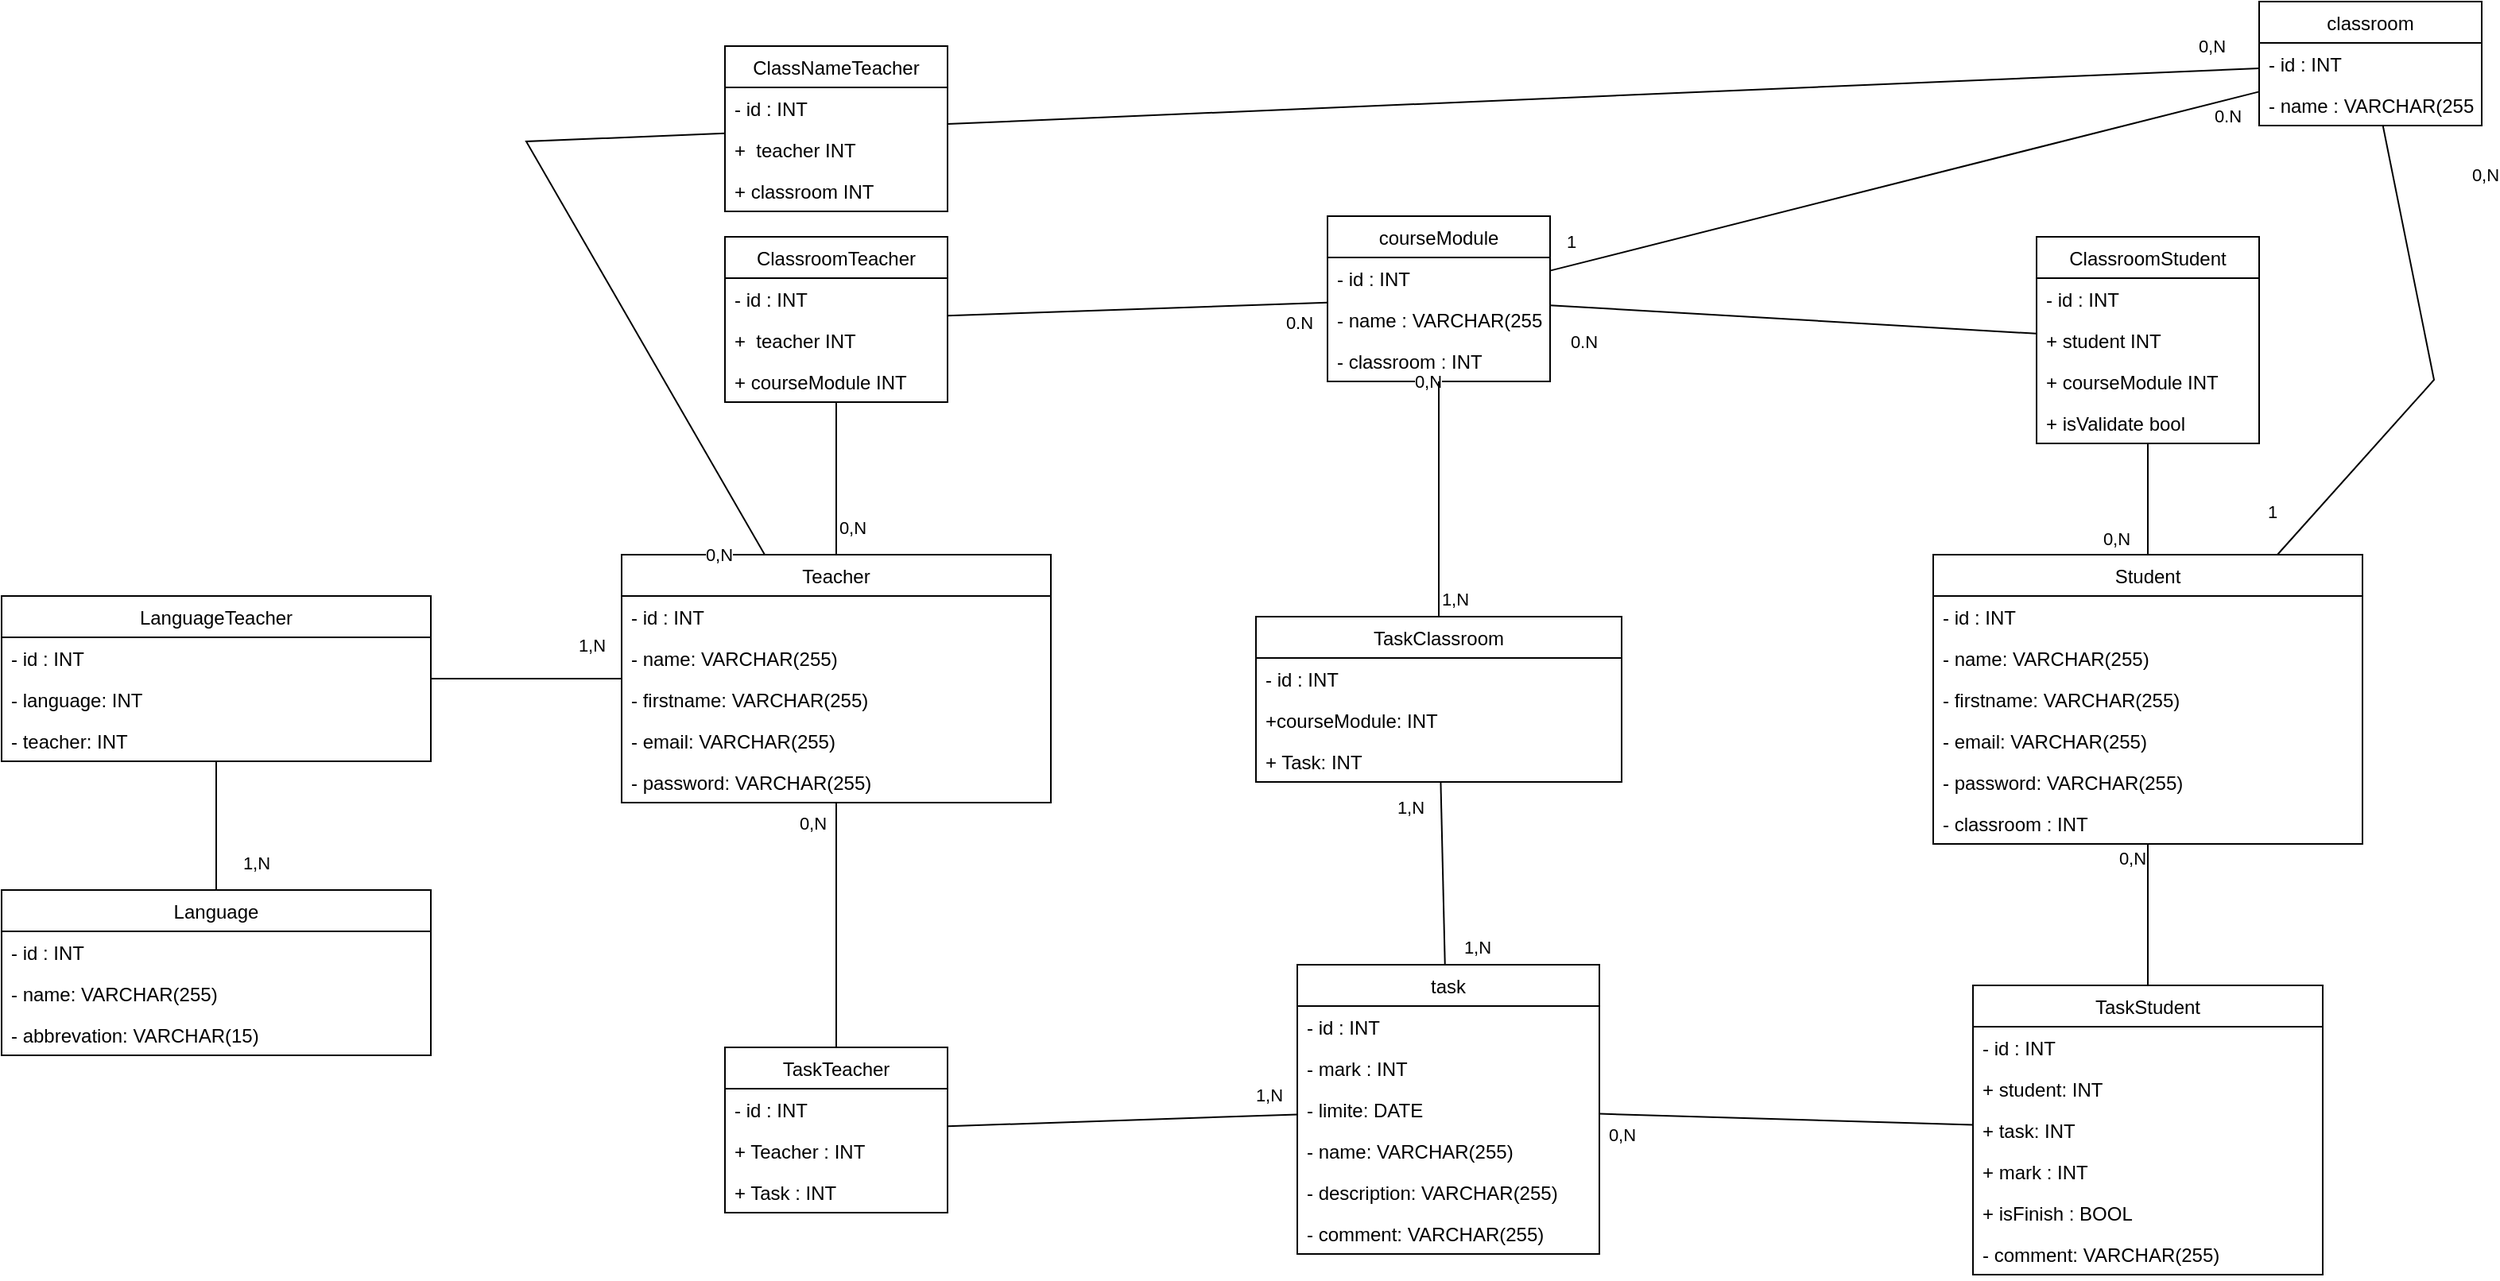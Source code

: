<mxfile>
    <diagram name="Page-1" id="3xG2T29z0rlvSFvxgJJf">
        <mxGraphModel dx="2094" dy="1705" grid="1" gridSize="10" guides="1" tooltips="1" connect="1" arrows="1" fold="1" page="1" pageScale="1" pageWidth="827" pageHeight="1169" math="0" shadow="0">
            <root>
                <mxCell id="0"/>
                <mxCell id="1" parent="0"/>
                <mxCell id="dKtftk5tmEQ_xPAUpAuJ-1" value="Teacher" style="swimlane;fontStyle=0;childLayout=stackLayout;horizontal=1;startSize=26;fillColor=none;horizontalStack=0;resizeParent=1;resizeParentMax=0;resizeLast=0;collapsible=1;marginBottom=0;" parent="1" vertex="1">
                    <mxGeometry x="30" y="270" width="270" height="156" as="geometry"/>
                </mxCell>
                <mxCell id="dKtftk5tmEQ_xPAUpAuJ-4" value="- id : INT" style="text;strokeColor=none;fillColor=none;align=left;verticalAlign=top;spacingLeft=4;spacingRight=4;overflow=hidden;rotatable=0;points=[[0,0.5],[1,0.5]];portConstraint=eastwest;" parent="dKtftk5tmEQ_xPAUpAuJ-1" vertex="1">
                    <mxGeometry y="26" width="270" height="26" as="geometry"/>
                </mxCell>
                <mxCell id="dKtftk5tmEQ_xPAUpAuJ-2" value="- name: VARCHAR(255)" style="text;strokeColor=none;fillColor=none;align=left;verticalAlign=top;spacingLeft=4;spacingRight=4;overflow=hidden;rotatable=0;points=[[0,0.5],[1,0.5]];portConstraint=eastwest;" parent="dKtftk5tmEQ_xPAUpAuJ-1" vertex="1">
                    <mxGeometry y="52" width="270" height="26" as="geometry"/>
                </mxCell>
                <mxCell id="dKtftk5tmEQ_xPAUpAuJ-5" value="- firstname: VARCHAR(255)" style="text;strokeColor=none;fillColor=none;align=left;verticalAlign=top;spacingLeft=4;spacingRight=4;overflow=hidden;rotatable=0;points=[[0,0.5],[1,0.5]];portConstraint=eastwest;" parent="dKtftk5tmEQ_xPAUpAuJ-1" vertex="1">
                    <mxGeometry y="78" width="270" height="26" as="geometry"/>
                </mxCell>
                <mxCell id="dKtftk5tmEQ_xPAUpAuJ-3" value="- email: VARCHAR(255)" style="text;strokeColor=none;fillColor=none;align=left;verticalAlign=top;spacingLeft=4;spacingRight=4;overflow=hidden;rotatable=0;points=[[0,0.5],[1,0.5]];portConstraint=eastwest;" parent="dKtftk5tmEQ_xPAUpAuJ-1" vertex="1">
                    <mxGeometry y="104" width="270" height="26" as="geometry"/>
                </mxCell>
                <mxCell id="dKtftk5tmEQ_xPAUpAuJ-6" value="- password: VARCHAR(255)" style="text;strokeColor=none;fillColor=none;align=left;verticalAlign=top;spacingLeft=4;spacingRight=4;overflow=hidden;rotatable=0;points=[[0,0.5],[1,0.5]];portConstraint=eastwest;" parent="dKtftk5tmEQ_xPAUpAuJ-1" vertex="1">
                    <mxGeometry y="130" width="270" height="26" as="geometry"/>
                </mxCell>
                <mxCell id="dKtftk5tmEQ_xPAUpAuJ-8" value="Student" style="swimlane;fontStyle=0;childLayout=stackLayout;horizontal=1;startSize=26;fillColor=none;horizontalStack=0;resizeParent=1;resizeParentMax=0;resizeLast=0;collapsible=1;marginBottom=0;" parent="1" vertex="1">
                    <mxGeometry x="855" y="270" width="270" height="182" as="geometry"/>
                </mxCell>
                <mxCell id="dKtftk5tmEQ_xPAUpAuJ-9" value="- id : INT" style="text;strokeColor=none;fillColor=none;align=left;verticalAlign=top;spacingLeft=4;spacingRight=4;overflow=hidden;rotatable=0;points=[[0,0.5],[1,0.5]];portConstraint=eastwest;" parent="dKtftk5tmEQ_xPAUpAuJ-8" vertex="1">
                    <mxGeometry y="26" width="270" height="26" as="geometry"/>
                </mxCell>
                <mxCell id="dKtftk5tmEQ_xPAUpAuJ-10" value="- name: VARCHAR(255)" style="text;strokeColor=none;fillColor=none;align=left;verticalAlign=top;spacingLeft=4;spacingRight=4;overflow=hidden;rotatable=0;points=[[0,0.5],[1,0.5]];portConstraint=eastwest;" parent="dKtftk5tmEQ_xPAUpAuJ-8" vertex="1">
                    <mxGeometry y="52" width="270" height="26" as="geometry"/>
                </mxCell>
                <mxCell id="dKtftk5tmEQ_xPAUpAuJ-11" value="- firstname: VARCHAR(255)" style="text;strokeColor=none;fillColor=none;align=left;verticalAlign=top;spacingLeft=4;spacingRight=4;overflow=hidden;rotatable=0;points=[[0,0.5],[1,0.5]];portConstraint=eastwest;" parent="dKtftk5tmEQ_xPAUpAuJ-8" vertex="1">
                    <mxGeometry y="78" width="270" height="26" as="geometry"/>
                </mxCell>
                <mxCell id="dKtftk5tmEQ_xPAUpAuJ-12" value="- email: VARCHAR(255)" style="text;strokeColor=none;fillColor=none;align=left;verticalAlign=top;spacingLeft=4;spacingRight=4;overflow=hidden;rotatable=0;points=[[0,0.5],[1,0.5]];portConstraint=eastwest;" parent="dKtftk5tmEQ_xPAUpAuJ-8" vertex="1">
                    <mxGeometry y="104" width="270" height="26" as="geometry"/>
                </mxCell>
                <mxCell id="dKtftk5tmEQ_xPAUpAuJ-13" value="- password: VARCHAR(255)" style="text;strokeColor=none;fillColor=none;align=left;verticalAlign=top;spacingLeft=4;spacingRight=4;overflow=hidden;rotatable=0;points=[[0,0.5],[1,0.5]];portConstraint=eastwest;" parent="dKtftk5tmEQ_xPAUpAuJ-8" vertex="1">
                    <mxGeometry y="130" width="270" height="26" as="geometry"/>
                </mxCell>
                <mxCell id="39" value="- classroom : INT" style="text;strokeColor=none;fillColor=none;align=left;verticalAlign=top;spacingLeft=4;spacingRight=4;overflow=hidden;rotatable=0;points=[[0,0.5],[1,0.5]];portConstraint=eastwest;" parent="dKtftk5tmEQ_xPAUpAuJ-8" vertex="1">
                    <mxGeometry y="156" width="270" height="26" as="geometry"/>
                </mxCell>
                <mxCell id="dKtftk5tmEQ_xPAUpAuJ-14" value="courseModule" style="swimlane;fontStyle=0;childLayout=stackLayout;horizontal=1;startSize=26;fillColor=none;horizontalStack=0;resizeParent=1;resizeParentMax=0;resizeLast=0;collapsible=1;marginBottom=0;" parent="1" vertex="1">
                    <mxGeometry x="474" y="57" width="140" height="104" as="geometry"/>
                </mxCell>
                <mxCell id="dKtftk5tmEQ_xPAUpAuJ-15" value="- id : INT" style="text;strokeColor=none;fillColor=none;align=left;verticalAlign=top;spacingLeft=4;spacingRight=4;overflow=hidden;rotatable=0;points=[[0,0.5],[1,0.5]];portConstraint=eastwest;" parent="dKtftk5tmEQ_xPAUpAuJ-14" vertex="1">
                    <mxGeometry y="26" width="140" height="26" as="geometry"/>
                </mxCell>
                <mxCell id="dKtftk5tmEQ_xPAUpAuJ-16" value="- name : VARCHAR(255)" style="text;strokeColor=none;fillColor=none;align=left;verticalAlign=top;spacingLeft=4;spacingRight=4;overflow=hidden;rotatable=0;points=[[0,0.5],[1,0.5]];portConstraint=eastwest;" parent="dKtftk5tmEQ_xPAUpAuJ-14" vertex="1">
                    <mxGeometry y="52" width="140" height="26" as="geometry"/>
                </mxCell>
                <mxCell id="dKtftk5tmEQ_xPAUpAuJ-76" value="" style="endArrow=none;html=1;rounded=0;startArrow=none;" parent="dKtftk5tmEQ_xPAUpAuJ-14" source="32" target="dKtftk5tmEQ_xPAUpAuJ-14" edge="1">
                    <mxGeometry relative="1" as="geometry">
                        <mxPoint x="200" y="330" as="sourcePoint"/>
                        <mxPoint x="360" y="330" as="targetPoint"/>
                    </mxGeometry>
                </mxCell>
                <mxCell id="dKtftk5tmEQ_xPAUpAuJ-79" value="0,N" style="edgeLabel;html=1;align=center;verticalAlign=middle;resizable=0;points=[];" parent="dKtftk5tmEQ_xPAUpAuJ-76" vertex="1" connectable="0">
                    <mxGeometry x="0.801" y="3" relative="1" as="geometry">
                        <mxPoint x="-7" as="offset"/>
                    </mxGeometry>
                </mxCell>
                <mxCell id="32" value="- classroom : INT" style="text;strokeColor=none;fillColor=none;align=left;verticalAlign=top;spacingLeft=4;spacingRight=4;overflow=hidden;rotatable=0;points=[[0,0.5],[1,0.5]];portConstraint=eastwest;" parent="dKtftk5tmEQ_xPAUpAuJ-14" vertex="1">
                    <mxGeometry y="78" width="140" height="26" as="geometry"/>
                </mxCell>
                <mxCell id="dKtftk5tmEQ_xPAUpAuJ-18" value="ClassroomStudent" style="swimlane;fontStyle=0;childLayout=stackLayout;horizontal=1;startSize=26;fillColor=none;horizontalStack=0;resizeParent=1;resizeParentMax=0;resizeLast=0;collapsible=1;marginBottom=0;" parent="1" vertex="1">
                    <mxGeometry x="920" y="70" width="140" height="130" as="geometry"/>
                </mxCell>
                <mxCell id="62" value="- id : INT" style="text;strokeColor=none;fillColor=none;align=left;verticalAlign=top;spacingLeft=4;spacingRight=4;overflow=hidden;rotatable=0;points=[[0,0.5],[1,0.5]];portConstraint=eastwest;" parent="dKtftk5tmEQ_xPAUpAuJ-18" vertex="1">
                    <mxGeometry y="26" width="140" height="26" as="geometry"/>
                </mxCell>
                <mxCell id="dKtftk5tmEQ_xPAUpAuJ-19" value="+ student INT" style="text;strokeColor=none;fillColor=none;align=left;verticalAlign=top;spacingLeft=4;spacingRight=4;overflow=hidden;rotatable=0;points=[[0,0.5],[1,0.5]];portConstraint=eastwest;" parent="dKtftk5tmEQ_xPAUpAuJ-18" vertex="1">
                    <mxGeometry y="52" width="140" height="26" as="geometry"/>
                </mxCell>
                <mxCell id="dKtftk5tmEQ_xPAUpAuJ-20" value="+ courseModule INT" style="text;strokeColor=none;fillColor=none;align=left;verticalAlign=top;spacingLeft=4;spacingRight=4;overflow=hidden;rotatable=0;points=[[0,0.5],[1,0.5]];portConstraint=eastwest;" parent="dKtftk5tmEQ_xPAUpAuJ-18" vertex="1">
                    <mxGeometry y="78" width="140" height="26" as="geometry"/>
                </mxCell>
                <mxCell id="54" value="+ isValidate bool" style="text;strokeColor=none;fillColor=none;align=left;verticalAlign=top;spacingLeft=4;spacingRight=4;overflow=hidden;rotatable=0;points=[[0,0.5],[1,0.5]];portConstraint=eastwest;" parent="dKtftk5tmEQ_xPAUpAuJ-18" vertex="1">
                    <mxGeometry y="104" width="140" height="26" as="geometry"/>
                </mxCell>
                <mxCell id="dKtftk5tmEQ_xPAUpAuJ-22" value="ClassroomTeacher" style="swimlane;fontStyle=0;childLayout=stackLayout;horizontal=1;startSize=26;fillColor=none;horizontalStack=0;resizeParent=1;resizeParentMax=0;resizeLast=0;collapsible=1;marginBottom=0;" parent="1" vertex="1">
                    <mxGeometry x="95" y="70" width="140" height="104" as="geometry"/>
                </mxCell>
                <mxCell id="60" value="- id : INT" style="text;strokeColor=none;fillColor=none;align=left;verticalAlign=top;spacingLeft=4;spacingRight=4;overflow=hidden;rotatable=0;points=[[0,0.5],[1,0.5]];portConstraint=eastwest;" parent="dKtftk5tmEQ_xPAUpAuJ-22" vertex="1">
                    <mxGeometry y="26" width="140" height="26" as="geometry"/>
                </mxCell>
                <mxCell id="dKtftk5tmEQ_xPAUpAuJ-23" value="+  teacher INT" style="text;strokeColor=none;fillColor=none;align=left;verticalAlign=top;spacingLeft=4;spacingRight=4;overflow=hidden;rotatable=0;points=[[0,0.5],[1,0.5]];portConstraint=eastwest;" parent="dKtftk5tmEQ_xPAUpAuJ-22" vertex="1">
                    <mxGeometry y="52" width="140" height="26" as="geometry"/>
                </mxCell>
                <mxCell id="dKtftk5tmEQ_xPAUpAuJ-24" value="+ courseModule INT" style="text;strokeColor=none;fillColor=none;align=left;verticalAlign=top;spacingLeft=4;spacingRight=4;overflow=hidden;rotatable=0;points=[[0,0.5],[1,0.5]];portConstraint=eastwest;" parent="dKtftk5tmEQ_xPAUpAuJ-22" vertex="1">
                    <mxGeometry y="78" width="140" height="26" as="geometry"/>
                </mxCell>
                <mxCell id="dKtftk5tmEQ_xPAUpAuJ-25" value="task" style="swimlane;fontStyle=0;childLayout=stackLayout;horizontal=1;startSize=26;fillColor=none;horizontalStack=0;resizeParent=1;resizeParentMax=0;resizeLast=0;collapsible=1;marginBottom=0;" parent="1" vertex="1">
                    <mxGeometry x="455" y="528" width="190" height="182" as="geometry"/>
                </mxCell>
                <mxCell id="dKtftk5tmEQ_xPAUpAuJ-26" value="- id : INT" style="text;strokeColor=none;fillColor=none;align=left;verticalAlign=top;spacingLeft=4;spacingRight=4;overflow=hidden;rotatable=0;points=[[0,0.5],[1,0.5]];portConstraint=eastwest;" parent="dKtftk5tmEQ_xPAUpAuJ-25" vertex="1">
                    <mxGeometry y="26" width="190" height="26" as="geometry"/>
                </mxCell>
                <mxCell id="dKtftk5tmEQ_xPAUpAuJ-27" value="- mark : INT" style="text;strokeColor=none;fillColor=none;align=left;verticalAlign=top;spacingLeft=4;spacingRight=4;overflow=hidden;rotatable=0;points=[[0,0.5],[1,0.5]];portConstraint=eastwest;" parent="dKtftk5tmEQ_xPAUpAuJ-25" vertex="1">
                    <mxGeometry y="52" width="190" height="26" as="geometry"/>
                </mxCell>
                <mxCell id="dKtftk5tmEQ_xPAUpAuJ-71" value="- limite: DATE" style="text;strokeColor=none;fillColor=none;align=left;verticalAlign=top;spacingLeft=4;spacingRight=4;overflow=hidden;rotatable=0;points=[[0,0.5],[1,0.5]];portConstraint=eastwest;" parent="dKtftk5tmEQ_xPAUpAuJ-25" vertex="1">
                    <mxGeometry y="78" width="190" height="26" as="geometry"/>
                </mxCell>
                <mxCell id="4" value="- name: VARCHAR(255)" style="text;strokeColor=none;fillColor=none;align=left;verticalAlign=top;spacingLeft=4;spacingRight=4;overflow=hidden;rotatable=0;points=[[0,0.5],[1,0.5]];portConstraint=eastwest;" parent="dKtftk5tmEQ_xPAUpAuJ-25" vertex="1">
                    <mxGeometry y="104" width="190" height="26" as="geometry"/>
                </mxCell>
                <mxCell id="6" value="- description: VARCHAR(255)" style="text;strokeColor=none;fillColor=none;align=left;verticalAlign=top;spacingLeft=4;spacingRight=4;overflow=hidden;rotatable=0;points=[[0,0.5],[1,0.5]];portConstraint=eastwest;" parent="dKtftk5tmEQ_xPAUpAuJ-25" vertex="1">
                    <mxGeometry y="130" width="190" height="26" as="geometry"/>
                </mxCell>
                <mxCell id="2" value="- comment: VARCHAR(255)" style="text;strokeColor=none;fillColor=none;align=left;verticalAlign=top;spacingLeft=4;spacingRight=4;overflow=hidden;rotatable=0;points=[[0,0.5],[1,0.5]];portConstraint=eastwest;" parent="dKtftk5tmEQ_xPAUpAuJ-25" vertex="1">
                    <mxGeometry y="156" width="190" height="26" as="geometry"/>
                </mxCell>
                <mxCell id="dKtftk5tmEQ_xPAUpAuJ-29" value="" style="endArrow=none;html=1;rounded=0;exitX=0.5;exitY=0;exitDx=0;exitDy=0;" parent="1" source="dKtftk5tmEQ_xPAUpAuJ-1" target="dKtftk5tmEQ_xPAUpAuJ-22" edge="1">
                    <mxGeometry relative="1" as="geometry">
                        <mxPoint x="330" y="260" as="sourcePoint"/>
                        <mxPoint x="490" y="260" as="targetPoint"/>
                    </mxGeometry>
                </mxCell>
                <mxCell id="dKtftk5tmEQ_xPAUpAuJ-30" value="0,N" style="edgeLabel;html=1;align=center;verticalAlign=middle;resizable=0;points=[];" parent="dKtftk5tmEQ_xPAUpAuJ-29" vertex="1" connectable="0">
                    <mxGeometry x="-0.401" y="-2" relative="1" as="geometry">
                        <mxPoint x="8" y="12" as="offset"/>
                    </mxGeometry>
                </mxCell>
                <mxCell id="dKtftk5tmEQ_xPAUpAuJ-33" value="" style="endArrow=none;html=1;rounded=0;" parent="1" source="dKtftk5tmEQ_xPAUpAuJ-14" target="dKtftk5tmEQ_xPAUpAuJ-22" edge="1">
                    <mxGeometry relative="1" as="geometry">
                        <mxPoint x="230" y="270" as="sourcePoint"/>
                        <mxPoint x="230" y="148" as="targetPoint"/>
                    </mxGeometry>
                </mxCell>
                <mxCell id="dKtftk5tmEQ_xPAUpAuJ-34" value="0.N" style="edgeLabel;html=1;align=center;verticalAlign=middle;resizable=0;points=[];" parent="dKtftk5tmEQ_xPAUpAuJ-33" vertex="1" connectable="0">
                    <mxGeometry x="-0.401" y="-2" relative="1" as="geometry">
                        <mxPoint x="53" y="12" as="offset"/>
                    </mxGeometry>
                </mxCell>
                <mxCell id="dKtftk5tmEQ_xPAUpAuJ-37" value="" style="endArrow=none;html=1;rounded=0;" parent="1" source="dKtftk5tmEQ_xPAUpAuJ-14" target="dKtftk5tmEQ_xPAUpAuJ-18" edge="1">
                    <mxGeometry relative="1" as="geometry">
                        <mxPoint x="630" y="120" as="sourcePoint"/>
                        <mxPoint x="790" y="120" as="targetPoint"/>
                    </mxGeometry>
                </mxCell>
                <mxCell id="dKtftk5tmEQ_xPAUpAuJ-38" value="0.N" style="edgeLabel;html=1;align=center;verticalAlign=middle;resizable=0;points=[];" parent="dKtftk5tmEQ_xPAUpAuJ-37" vertex="1" connectable="0">
                    <mxGeometry x="-0.86" y="-1" relative="1" as="geometry">
                        <mxPoint x="-1" y="20" as="offset"/>
                    </mxGeometry>
                </mxCell>
                <mxCell id="dKtftk5tmEQ_xPAUpAuJ-40" value="" style="endArrow=none;html=1;rounded=0;" parent="1" source="dKtftk5tmEQ_xPAUpAuJ-18" target="dKtftk5tmEQ_xPAUpAuJ-8" edge="1">
                    <mxGeometry relative="1" as="geometry">
                        <mxPoint x="330" y="260" as="sourcePoint"/>
                        <mxPoint x="490" y="260" as="targetPoint"/>
                    </mxGeometry>
                </mxCell>
                <mxCell id="dKtftk5tmEQ_xPAUpAuJ-41" value="0,N" style="edgeLabel;html=1;align=center;verticalAlign=middle;resizable=0;points=[];" parent="dKtftk5tmEQ_xPAUpAuJ-40" vertex="1" connectable="0">
                    <mxGeometry x="0.813" y="-2" relative="1" as="geometry">
                        <mxPoint x="-18" y="-4" as="offset"/>
                    </mxGeometry>
                </mxCell>
                <mxCell id="dKtftk5tmEQ_xPAUpAuJ-48" value="TaskStudent" style="swimlane;fontStyle=0;childLayout=stackLayout;horizontal=1;startSize=26;fillColor=none;horizontalStack=0;resizeParent=1;resizeParentMax=0;resizeLast=0;collapsible=1;marginBottom=0;" parent="1" vertex="1">
                    <mxGeometry x="880" y="541" width="220" height="182" as="geometry"/>
                </mxCell>
                <mxCell id="57" value="- id : INT" style="text;strokeColor=none;fillColor=none;align=left;verticalAlign=top;spacingLeft=4;spacingRight=4;overflow=hidden;rotatable=0;points=[[0,0.5],[1,0.5]];portConstraint=eastwest;" parent="dKtftk5tmEQ_xPAUpAuJ-48" vertex="1">
                    <mxGeometry y="26" width="220" height="26" as="geometry"/>
                </mxCell>
                <mxCell id="dKtftk5tmEQ_xPAUpAuJ-49" value="+ student: INT" style="text;strokeColor=none;fillColor=none;align=left;verticalAlign=top;spacingLeft=4;spacingRight=4;overflow=hidden;rotatable=0;points=[[0,0.5],[1,0.5]];portConstraint=eastwest;" parent="dKtftk5tmEQ_xPAUpAuJ-48" vertex="1">
                    <mxGeometry y="52" width="220" height="26" as="geometry"/>
                </mxCell>
                <mxCell id="dKtftk5tmEQ_xPAUpAuJ-50" value="+ task: INT " style="text;strokeColor=none;fillColor=none;align=left;verticalAlign=top;spacingLeft=4;spacingRight=4;overflow=hidden;rotatable=0;points=[[0,0.5],[1,0.5]];portConstraint=eastwest;" parent="dKtftk5tmEQ_xPAUpAuJ-48" vertex="1">
                    <mxGeometry y="78" width="220" height="26" as="geometry"/>
                </mxCell>
                <mxCell id="dKtftk5tmEQ_xPAUpAuJ-51" value="+ mark : INT" style="text;strokeColor=none;fillColor=none;align=left;verticalAlign=top;spacingLeft=4;spacingRight=4;overflow=hidden;rotatable=0;points=[[0,0.5],[1,0.5]];portConstraint=eastwest;" parent="dKtftk5tmEQ_xPAUpAuJ-48" vertex="1">
                    <mxGeometry y="104" width="220" height="26" as="geometry"/>
                </mxCell>
                <mxCell id="28" value="+ isFinish : BOOL" style="text;strokeColor=none;fillColor=none;align=left;verticalAlign=top;spacingLeft=4;spacingRight=4;overflow=hidden;rotatable=0;points=[[0,0.5],[1,0.5]];portConstraint=eastwest;" parent="dKtftk5tmEQ_xPAUpAuJ-48" vertex="1">
                    <mxGeometry y="130" width="220" height="26" as="geometry"/>
                </mxCell>
                <mxCell id="55" value="- comment: VARCHAR(255)" style="text;strokeColor=none;fillColor=none;align=left;verticalAlign=top;spacingLeft=4;spacingRight=4;overflow=hidden;rotatable=0;points=[[0,0.5],[1,0.5]];portConstraint=eastwest;" parent="dKtftk5tmEQ_xPAUpAuJ-48" vertex="1">
                    <mxGeometry y="156" width="220" height="26" as="geometry"/>
                </mxCell>
                <mxCell id="dKtftk5tmEQ_xPAUpAuJ-52" value="" style="endArrow=none;html=1;rounded=0;" parent="1" source="dKtftk5tmEQ_xPAUpAuJ-8" target="dKtftk5tmEQ_xPAUpAuJ-48" edge="1">
                    <mxGeometry relative="1" as="geometry">
                        <mxPoint x="680" y="500" as="sourcePoint"/>
                        <mxPoint x="840" y="500" as="targetPoint"/>
                    </mxGeometry>
                </mxCell>
                <mxCell id="dKtftk5tmEQ_xPAUpAuJ-55" value="0,N" style="edgeLabel;html=1;align=center;verticalAlign=middle;resizable=0;points=[];" parent="dKtftk5tmEQ_xPAUpAuJ-52" vertex="1" connectable="0">
                    <mxGeometry x="-0.816" relative="1" as="geometry">
                        <mxPoint x="-10" y="1" as="offset"/>
                    </mxGeometry>
                </mxCell>
                <mxCell id="dKtftk5tmEQ_xPAUpAuJ-53" value="" style="endArrow=none;html=1;rounded=0;" parent="1" source="dKtftk5tmEQ_xPAUpAuJ-25" target="dKtftk5tmEQ_xPAUpAuJ-48" edge="1">
                    <mxGeometry relative="1" as="geometry">
                        <mxPoint x="680" y="500" as="sourcePoint"/>
                        <mxPoint x="840" y="500" as="targetPoint"/>
                    </mxGeometry>
                </mxCell>
                <mxCell id="dKtftk5tmEQ_xPAUpAuJ-56" value="0,N" style="edgeLabel;html=1;align=center;verticalAlign=middle;resizable=0;points=[];" parent="dKtftk5tmEQ_xPAUpAuJ-53" vertex="1" connectable="0">
                    <mxGeometry x="-0.88" y="-2" relative="1" as="geometry">
                        <mxPoint y="11" as="offset"/>
                    </mxGeometry>
                </mxCell>
                <mxCell id="dKtftk5tmEQ_xPAUpAuJ-62" value="TaskTeacher" style="swimlane;fontStyle=0;childLayout=stackLayout;horizontal=1;startSize=26;fillColor=none;horizontalStack=0;resizeParent=1;resizeParentMax=0;resizeLast=0;collapsible=1;marginBottom=0;" parent="1" vertex="1">
                    <mxGeometry x="95" y="580" width="140" height="104" as="geometry"/>
                </mxCell>
                <mxCell id="59" value="- id : INT" style="text;strokeColor=none;fillColor=none;align=left;verticalAlign=top;spacingLeft=4;spacingRight=4;overflow=hidden;rotatable=0;points=[[0,0.5],[1,0.5]];portConstraint=eastwest;" parent="dKtftk5tmEQ_xPAUpAuJ-62" vertex="1">
                    <mxGeometry y="26" width="140" height="26" as="geometry"/>
                </mxCell>
                <mxCell id="dKtftk5tmEQ_xPAUpAuJ-63" value="+ Teacher : INT" style="text;strokeColor=none;fillColor=none;align=left;verticalAlign=top;spacingLeft=4;spacingRight=4;overflow=hidden;rotatable=0;points=[[0,0.5],[1,0.5]];portConstraint=eastwest;" parent="dKtftk5tmEQ_xPAUpAuJ-62" vertex="1">
                    <mxGeometry y="52" width="140" height="26" as="geometry"/>
                </mxCell>
                <mxCell id="dKtftk5tmEQ_xPAUpAuJ-64" value="+ Task : INT" style="text;strokeColor=none;fillColor=none;align=left;verticalAlign=top;spacingLeft=4;spacingRight=4;overflow=hidden;rotatable=0;points=[[0,0.5],[1,0.5]];portConstraint=eastwest;" parent="dKtftk5tmEQ_xPAUpAuJ-62" vertex="1">
                    <mxGeometry y="78" width="140" height="26" as="geometry"/>
                </mxCell>
                <mxCell id="dKtftk5tmEQ_xPAUpAuJ-66" value="" style="endArrow=none;html=1;rounded=0;" parent="1" source="dKtftk5tmEQ_xPAUpAuJ-62" target="dKtftk5tmEQ_xPAUpAuJ-25" edge="1">
                    <mxGeometry relative="1" as="geometry">
                        <mxPoint x="680" y="400" as="sourcePoint"/>
                        <mxPoint x="840" y="400" as="targetPoint"/>
                    </mxGeometry>
                </mxCell>
                <mxCell id="dKtftk5tmEQ_xPAUpAuJ-70" value="1,N" style="edgeLabel;html=1;align=center;verticalAlign=middle;resizable=0;points=[];" parent="dKtftk5tmEQ_xPAUpAuJ-66" vertex="1" connectable="0">
                    <mxGeometry x="0.861" y="-1" relative="1" as="geometry">
                        <mxPoint x="-3" y="-14" as="offset"/>
                    </mxGeometry>
                </mxCell>
                <mxCell id="dKtftk5tmEQ_xPAUpAuJ-67" value="" style="endArrow=none;html=1;rounded=0;" parent="1" source="dKtftk5tmEQ_xPAUpAuJ-62" target="dKtftk5tmEQ_xPAUpAuJ-1" edge="1">
                    <mxGeometry relative="1" as="geometry">
                        <mxPoint x="680" y="400" as="sourcePoint"/>
                        <mxPoint x="840" y="400" as="targetPoint"/>
                    </mxGeometry>
                </mxCell>
                <mxCell id="dKtftk5tmEQ_xPAUpAuJ-69" value="0,N" style="edgeLabel;html=1;align=center;verticalAlign=middle;resizable=0;points=[];" parent="dKtftk5tmEQ_xPAUpAuJ-67" vertex="1" connectable="0">
                    <mxGeometry x="0.831" y="-1" relative="1" as="geometry">
                        <mxPoint x="-16" as="offset"/>
                    </mxGeometry>
                </mxCell>
                <mxCell id="dKtftk5tmEQ_xPAUpAuJ-72" value="TaskClassroom" style="swimlane;fontStyle=0;childLayout=stackLayout;horizontal=1;startSize=26;fillColor=none;horizontalStack=0;resizeParent=1;resizeParentMax=0;resizeLast=0;collapsible=1;marginBottom=0;" parent="1" vertex="1">
                    <mxGeometry x="429" y="309" width="230" height="104" as="geometry"/>
                </mxCell>
                <mxCell id="56" value="- id : INT" style="text;strokeColor=none;fillColor=none;align=left;verticalAlign=top;spacingLeft=4;spacingRight=4;overflow=hidden;rotatable=0;points=[[0,0.5],[1,0.5]];portConstraint=eastwest;" parent="dKtftk5tmEQ_xPAUpAuJ-72" vertex="1">
                    <mxGeometry y="26" width="230" height="26" as="geometry"/>
                </mxCell>
                <mxCell id="dKtftk5tmEQ_xPAUpAuJ-73" value="+courseModule: INT" style="text;strokeColor=none;fillColor=none;align=left;verticalAlign=top;spacingLeft=4;spacingRight=4;overflow=hidden;rotatable=0;points=[[0,0.5],[1,0.5]];portConstraint=eastwest;" parent="dKtftk5tmEQ_xPAUpAuJ-72" vertex="1">
                    <mxGeometry y="52" width="230" height="26" as="geometry"/>
                </mxCell>
                <mxCell id="dKtftk5tmEQ_xPAUpAuJ-74" value="+ Task: INT" style="text;strokeColor=none;fillColor=none;align=left;verticalAlign=top;spacingLeft=4;spacingRight=4;overflow=hidden;rotatable=0;points=[[0,0.5],[1,0.5]];portConstraint=eastwest;" parent="dKtftk5tmEQ_xPAUpAuJ-72" vertex="1">
                    <mxGeometry y="78" width="230" height="26" as="geometry"/>
                </mxCell>
                <mxCell id="dKtftk5tmEQ_xPAUpAuJ-81" value="" style="endArrow=none;html=1;rounded=0;" parent="1" source="dKtftk5tmEQ_xPAUpAuJ-25" target="dKtftk5tmEQ_xPAUpAuJ-72" edge="1">
                    <mxGeometry relative="1" as="geometry">
                        <mxPoint x="680" y="400" as="sourcePoint"/>
                        <mxPoint x="840" y="400" as="targetPoint"/>
                    </mxGeometry>
                </mxCell>
                <mxCell id="dKtftk5tmEQ_xPAUpAuJ-82" value="1,N" style="edgeLabel;html=1;align=center;verticalAlign=middle;resizable=0;points=[];" parent="dKtftk5tmEQ_xPAUpAuJ-81" vertex="1" connectable="0">
                    <mxGeometry x="-0.8" relative="1" as="geometry">
                        <mxPoint x="20" as="offset"/>
                    </mxGeometry>
                </mxCell>
                <mxCell id="dKtftk5tmEQ_xPAUpAuJ-83" value="1,N" style="edgeLabel;html=1;align=center;verticalAlign=middle;resizable=0;points=[];" parent="dKtftk5tmEQ_xPAUpAuJ-81" vertex="1" connectable="0">
                    <mxGeometry x="0.733" y="2" relative="1" as="geometry">
                        <mxPoint x="-18" as="offset"/>
                    </mxGeometry>
                </mxCell>
                <mxCell id="8" value="Language" style="swimlane;fontStyle=0;childLayout=stackLayout;horizontal=1;startSize=26;fillColor=none;horizontalStack=0;resizeParent=1;resizeParentMax=0;resizeLast=0;collapsible=1;marginBottom=0;" parent="1" vertex="1">
                    <mxGeometry x="-360" y="481" width="270" height="104" as="geometry"/>
                </mxCell>
                <mxCell id="9" value="- id : INT" style="text;strokeColor=none;fillColor=none;align=left;verticalAlign=top;spacingLeft=4;spacingRight=4;overflow=hidden;rotatable=0;points=[[0,0.5],[1,0.5]];portConstraint=eastwest;" parent="8" vertex="1">
                    <mxGeometry y="26" width="270" height="26" as="geometry"/>
                </mxCell>
                <mxCell id="10" value="- name: VARCHAR(255)" style="text;strokeColor=none;fillColor=none;align=left;verticalAlign=top;spacingLeft=4;spacingRight=4;overflow=hidden;rotatable=0;points=[[0,0.5],[1,0.5]];portConstraint=eastwest;" parent="8" vertex="1">
                    <mxGeometry y="52" width="270" height="26" as="geometry"/>
                </mxCell>
                <mxCell id="14" value="- abbrevation: VARCHAR(15)" style="text;strokeColor=none;fillColor=none;align=left;verticalAlign=top;spacingLeft=4;spacingRight=4;overflow=hidden;rotatable=0;points=[[0,0.5],[1,0.5]];portConstraint=eastwest;" parent="8" vertex="1">
                    <mxGeometry y="78" width="270" height="26" as="geometry"/>
                </mxCell>
                <mxCell id="15" value="LanguageTeacher" style="swimlane;fontStyle=0;childLayout=stackLayout;horizontal=1;startSize=26;fillColor=none;horizontalStack=0;resizeParent=1;resizeParentMax=0;resizeLast=0;collapsible=1;marginBottom=0;" parent="1" vertex="1">
                    <mxGeometry x="-360" y="296" width="270" height="104" as="geometry"/>
                </mxCell>
                <mxCell id="63" value="- id : INT" style="text;strokeColor=none;fillColor=none;align=left;verticalAlign=top;spacingLeft=4;spacingRight=4;overflow=hidden;rotatable=0;points=[[0,0.5],[1,0.5]];portConstraint=eastwest;" vertex="1" parent="15">
                    <mxGeometry y="26" width="270" height="26" as="geometry"/>
                </mxCell>
                <mxCell id="16" value="- language: INT" style="text;strokeColor=none;fillColor=none;align=left;verticalAlign=top;spacingLeft=4;spacingRight=4;overflow=hidden;rotatable=0;points=[[0,0.5],[1,0.5]];portConstraint=eastwest;" parent="15" vertex="1">
                    <mxGeometry y="52" width="270" height="26" as="geometry"/>
                </mxCell>
                <mxCell id="17" value="- teacher: INT" style="text;strokeColor=none;fillColor=none;align=left;verticalAlign=top;spacingLeft=4;spacingRight=4;overflow=hidden;rotatable=0;points=[[0,0.5],[1,0.5]];portConstraint=eastwest;" parent="15" vertex="1">
                    <mxGeometry y="78" width="270" height="26" as="geometry"/>
                </mxCell>
                <mxCell id="20" value="" style="endArrow=none;html=1;rounded=0;" parent="1" source="15" target="8" edge="1">
                    <mxGeometry relative="1" as="geometry">
                        <mxPoint x="175" y="280" as="sourcePoint"/>
                        <mxPoint x="175" y="158" as="targetPoint"/>
                    </mxGeometry>
                </mxCell>
                <mxCell id="22" value="1,N" style="edgeLabel;html=1;align=center;verticalAlign=middle;resizable=0;points=[];" parent="20" vertex="1" connectable="0">
                    <mxGeometry x="0.656" relative="1" as="geometry">
                        <mxPoint x="25" y="-3" as="offset"/>
                    </mxGeometry>
                </mxCell>
                <mxCell id="24" value="" style="endArrow=none;html=1;rounded=0;" parent="1" source="15" target="dKtftk5tmEQ_xPAUpAuJ-1" edge="1">
                    <mxGeometry relative="1" as="geometry">
                        <mxPoint x="-260" y="440" as="sourcePoint"/>
                        <mxPoint x="-370" y="440" as="targetPoint"/>
                    </mxGeometry>
                </mxCell>
                <mxCell id="26" value="1,N" style="edgeLabel;html=1;align=center;verticalAlign=middle;resizable=0;points=[];" parent="24" vertex="1" connectable="0">
                    <mxGeometry x="0.656" relative="1" as="geometry">
                        <mxPoint x="1" y="-21" as="offset"/>
                    </mxGeometry>
                </mxCell>
                <mxCell id="29" value="classroom" style="swimlane;fontStyle=0;childLayout=stackLayout;horizontal=1;startSize=26;fillColor=none;horizontalStack=0;resizeParent=1;resizeParentMax=0;resizeLast=0;collapsible=1;marginBottom=0;" parent="1" vertex="1">
                    <mxGeometry x="1060" y="-78" width="140" height="78" as="geometry"/>
                </mxCell>
                <mxCell id="30" value="- id : INT" style="text;strokeColor=none;fillColor=none;align=left;verticalAlign=top;spacingLeft=4;spacingRight=4;overflow=hidden;rotatable=0;points=[[0,0.5],[1,0.5]];portConstraint=eastwest;" parent="29" vertex="1">
                    <mxGeometry y="26" width="140" height="26" as="geometry"/>
                </mxCell>
                <mxCell id="31" value="- name : VARCHAR(255)" style="text;strokeColor=none;fillColor=none;align=left;verticalAlign=top;spacingLeft=4;spacingRight=4;overflow=hidden;rotatable=0;points=[[0,0.5],[1,0.5]];portConstraint=eastwest;" parent="29" vertex="1">
                    <mxGeometry y="52" width="140" height="26" as="geometry"/>
                </mxCell>
                <mxCell id="33" value="" style="endArrow=none;html=1;rounded=0;" parent="1" source="dKtftk5tmEQ_xPAUpAuJ-72" target="32" edge="1">
                    <mxGeometry relative="1" as="geometry">
                        <mxPoint x="550" y="309" as="sourcePoint"/>
                        <mxPoint x="550" y="148" as="targetPoint"/>
                    </mxGeometry>
                </mxCell>
                <mxCell id="35" value="1,N" style="edgeLabel;html=1;align=center;verticalAlign=middle;resizable=0;points=[];" parent="33" vertex="1" connectable="0">
                    <mxGeometry x="-0.851" y="1" relative="1" as="geometry">
                        <mxPoint x="11" as="offset"/>
                    </mxGeometry>
                </mxCell>
                <mxCell id="36" value="" style="endArrow=none;html=1;rounded=0;" parent="1" source="dKtftk5tmEQ_xPAUpAuJ-14" target="29" edge="1">
                    <mxGeometry relative="1" as="geometry">
                        <mxPoint x="624" y="119" as="sourcePoint"/>
                        <mxPoint x="930" y="119" as="targetPoint"/>
                    </mxGeometry>
                </mxCell>
                <mxCell id="37" value="1" style="edgeLabel;html=1;align=center;verticalAlign=middle;resizable=0;points=[];" parent="36" vertex="1" connectable="0">
                    <mxGeometry x="-0.86" y="-1" relative="1" as="geometry">
                        <mxPoint x="-19" y="-12" as="offset"/>
                    </mxGeometry>
                </mxCell>
                <mxCell id="38" value="0,N" style="edgeLabel;html=1;align=center;verticalAlign=middle;resizable=0;points=[];" parent="36" vertex="1" connectable="0">
                    <mxGeometry x="0.82" y="-4" relative="1" as="geometry">
                        <mxPoint x="9" y="-43" as="offset"/>
                    </mxGeometry>
                </mxCell>
                <mxCell id="40" value="" style="endArrow=none;html=1;rounded=0;" parent="1" source="dKtftk5tmEQ_xPAUpAuJ-8" target="29" edge="1">
                    <mxGeometry relative="1" as="geometry">
                        <mxPoint x="624" y="89.795" as="sourcePoint"/>
                        <mxPoint x="1251" y="-171.795" as="targetPoint"/>
                        <Array as="points">
                            <mxPoint x="1170" y="160"/>
                        </Array>
                    </mxGeometry>
                </mxCell>
                <mxCell id="41" value="1" style="edgeLabel;html=1;align=center;verticalAlign=middle;resizable=0;points=[];" parent="40" vertex="1" connectable="0">
                    <mxGeometry x="-0.86" y="-1" relative="1" as="geometry">
                        <mxPoint x="-19" y="-12" as="offset"/>
                    </mxGeometry>
                </mxCell>
                <mxCell id="42" value="0,N" style="edgeLabel;html=1;align=center;verticalAlign=middle;resizable=0;points=[];" parent="40" vertex="1" connectable="0">
                    <mxGeometry x="0.82" y="-4" relative="1" as="geometry">
                        <mxPoint x="54" y="4" as="offset"/>
                    </mxGeometry>
                </mxCell>
                <mxCell id="43" value="ClassNameTeacher" style="swimlane;fontStyle=0;childLayout=stackLayout;horizontal=1;startSize=26;fillColor=none;horizontalStack=0;resizeParent=1;resizeParentMax=0;resizeLast=0;collapsible=1;marginBottom=0;" parent="1" vertex="1">
                    <mxGeometry x="95" y="-50" width="140" height="104" as="geometry"/>
                </mxCell>
                <mxCell id="61" value="- id : INT" style="text;strokeColor=none;fillColor=none;align=left;verticalAlign=top;spacingLeft=4;spacingRight=4;overflow=hidden;rotatable=0;points=[[0,0.5],[1,0.5]];portConstraint=eastwest;" parent="43" vertex="1">
                    <mxGeometry y="26" width="140" height="26" as="geometry"/>
                </mxCell>
                <mxCell id="44" value="+  teacher INT" style="text;strokeColor=none;fillColor=none;align=left;verticalAlign=top;spacingLeft=4;spacingRight=4;overflow=hidden;rotatable=0;points=[[0,0.5],[1,0.5]];portConstraint=eastwest;" parent="43" vertex="1">
                    <mxGeometry y="52" width="140" height="26" as="geometry"/>
                </mxCell>
                <mxCell id="45" value="+ classroom INT" style="text;strokeColor=none;fillColor=none;align=left;verticalAlign=top;spacingLeft=4;spacingRight=4;overflow=hidden;rotatable=0;points=[[0,0.5],[1,0.5]];portConstraint=eastwest;" parent="43" vertex="1">
                    <mxGeometry y="78" width="140" height="26" as="geometry"/>
                </mxCell>
                <mxCell id="46" value="" style="endArrow=none;html=1;rounded=0;" parent="1" source="dKtftk5tmEQ_xPAUpAuJ-1" target="43" edge="1">
                    <mxGeometry relative="1" as="geometry">
                        <mxPoint x="175" y="280" as="sourcePoint"/>
                        <mxPoint x="175" y="158" as="targetPoint"/>
                        <Array as="points">
                            <mxPoint x="-30" y="10"/>
                        </Array>
                    </mxGeometry>
                </mxCell>
                <mxCell id="47" value="0,N" style="edgeLabel;html=1;align=center;verticalAlign=middle;resizable=0;points=[];" parent="46" vertex="1" connectable="0">
                    <mxGeometry x="-0.401" y="-2" relative="1" as="geometry">
                        <mxPoint x="33" y="111" as="offset"/>
                    </mxGeometry>
                </mxCell>
                <mxCell id="51" value="" style="endArrow=none;html=1;rounded=0;" parent="1" source="29" target="43" edge="1">
                    <mxGeometry relative="1" as="geometry">
                        <mxPoint x="870" y="-130" as="sourcePoint"/>
                        <mxPoint x="245" y="119" as="targetPoint"/>
                    </mxGeometry>
                </mxCell>
                <mxCell id="52" value="0.N" style="edgeLabel;html=1;align=center;verticalAlign=middle;resizable=0;points=[];" parent="51" vertex="1" connectable="0">
                    <mxGeometry x="-0.401" y="-2" relative="1" as="geometry">
                        <mxPoint x="227" y="21" as="offset"/>
                    </mxGeometry>
                </mxCell>
            </root>
        </mxGraphModel>
    </diagram>
</mxfile>